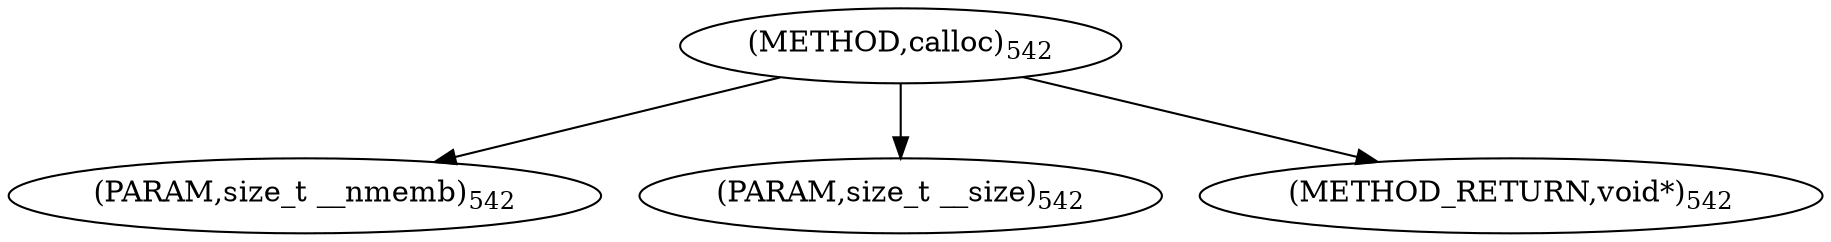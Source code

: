 digraph "calloc" {  
"45471" [label = <(METHOD,calloc)<SUB>542</SUB>> ]
"45472" [label = <(PARAM,size_t __nmemb)<SUB>542</SUB>> ]
"45473" [label = <(PARAM,size_t __size)<SUB>542</SUB>> ]
"45474" [label = <(METHOD_RETURN,void*)<SUB>542</SUB>> ]
  "45471" -> "45472" 
  "45471" -> "45473" 
  "45471" -> "45474" 
}
